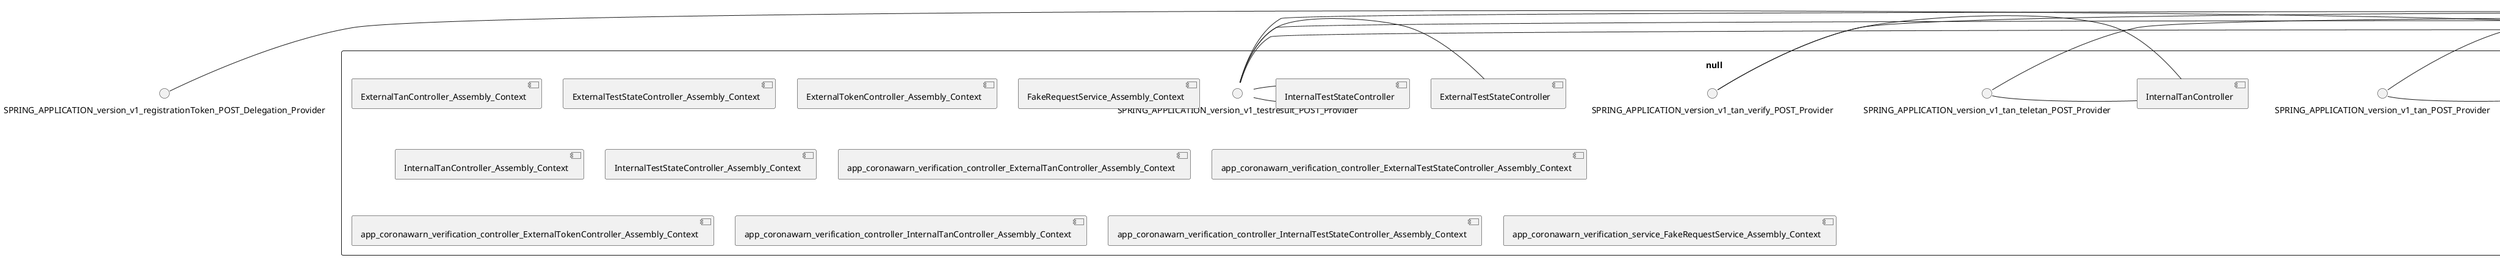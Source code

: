 @startuml
skinparam fixCircleLabelOverlapping true
() SPRING_APPLICATION_version_v1_registrationToken_POST_Delegation_Provider
() SPRING_APPLICATION_version_v1_tan_POST_Delegation_Provider
() SPRING_APPLICATION_version_v1_tan_teletan_POST_Delegation_Provider
() SPRING_APPLICATION_version_v1_tan_verify_POST_Delegation_Provider
() SPRING_APPLICATION_version_v1_testresult_POST_Delegation_Provider
component null {
SPRING_APPLICATION_version_v1_registrationToken_POST_Delegation_Provider - SPRING_APPLICATION_version_v1_registrationToken_POST_Provider
SPRING_APPLICATION_version_v1_registrationToken_POST_Provider - [ExternalTokenController]
SPRING_APPLICATION_version_v1_tan_POST_Delegation_Provider - SPRING_APPLICATION_version_v1_tan_POST_Provider
SPRING_APPLICATION_version_v1_tan_POST_Provider - [ExternalTanController]
SPRING_APPLICATION_version_v1_tan_teletan_POST_Delegation_Provider - SPRING_APPLICATION_version_v1_tan_teletan_POST_Provider
SPRING_APPLICATION_version_v1_tan_teletan_POST_Provider - [InternalTanController]
SPRING_APPLICATION_version_v1_tan_verify_POST_Delegation_Provider - SPRING_APPLICATION_version_v1_tan_verify_POST_Provider
SPRING_APPLICATION_version_v1_tan_verify_POST_Provider - [InternalTanController]
SPRING_APPLICATION_version_v1_testresult_POST_Delegation_Provider - SPRING_APPLICATION_version_v1_testresult_POST_Provider
SPRING_APPLICATION_version_v1_testresult_POST_Provider - [ExternalTestStateController]
SPRING_APPLICATION_version_v1_testresult_POST_Delegation_Provider - SPRING_APPLICATION_version_v1_testresult_POST_Provider
SPRING_APPLICATION_version_v1_testresult_POST_Provider - [InternalTestStateController]
SPRING_APPLICATION_version_v1_testresult_POST_Delegation_Provider - SPRING_APPLICATION_version_v1_testresult_POST_Provider
SPRING_APPLICATION_version_v1_testresult_POST_Provider - [InternalTestStateController]
[ExternalTanController_Assembly_Context] [[corona-warn-app-cwa-verification-server.repository#_xdYkCrw4Ee6gyps-25Z0Jw]]
[ExternalTestStateController_Assembly_Context] [[corona-warn-app-cwa-verification-server.repository#_xdYkCrw4Ee6gyps-25Z0Jw]]
[ExternalTokenController_Assembly_Context] [[corona-warn-app-cwa-verification-server.repository#_xdYkCrw4Ee6gyps-25Z0Jw]]
[FakeRequestService_Assembly_Context] [[corona-warn-app-cwa-verification-server.repository#_xdYkCrw4Ee6gyps-25Z0Jw]]
[InternalTanController_Assembly_Context] [[corona-warn-app-cwa-verification-server.repository#_xdYkCrw4Ee6gyps-25Z0Jw]]
[InternalTestStateController_Assembly_Context] [[corona-warn-app-cwa-verification-server.repository#_xdYkCrw4Ee6gyps-25Z0Jw]]
[app_coronawarn_verification_controller_ExternalTanController_Assembly_Context] [[corona-warn-app-cwa-verification-server.repository#_xdYkCrw4Ee6gyps-25Z0Jw]]
[app_coronawarn_verification_controller_ExternalTestStateController_Assembly_Context] [[corona-warn-app-cwa-verification-server.repository#_xdYkCrw4Ee6gyps-25Z0Jw]]
[app_coronawarn_verification_controller_ExternalTokenController_Assembly_Context] [[corona-warn-app-cwa-verification-server.repository#_xdYkCrw4Ee6gyps-25Z0Jw]]
[app_coronawarn_verification_controller_InternalTanController_Assembly_Context] [[corona-warn-app-cwa-verification-server.repository#_xdYkCrw4Ee6gyps-25Z0Jw]]
[app_coronawarn_verification_controller_InternalTestStateController_Assembly_Context] [[corona-warn-app-cwa-verification-server.repository#_xdYkCrw4Ee6gyps-25Z0Jw]]
[app_coronawarn_verification_service_FakeRequestService_Assembly_Context] [[corona-warn-app-cwa-verification-server.repository#_xdYkCrw4Ee6gyps-25Z0Jw]]
}

@enduml
